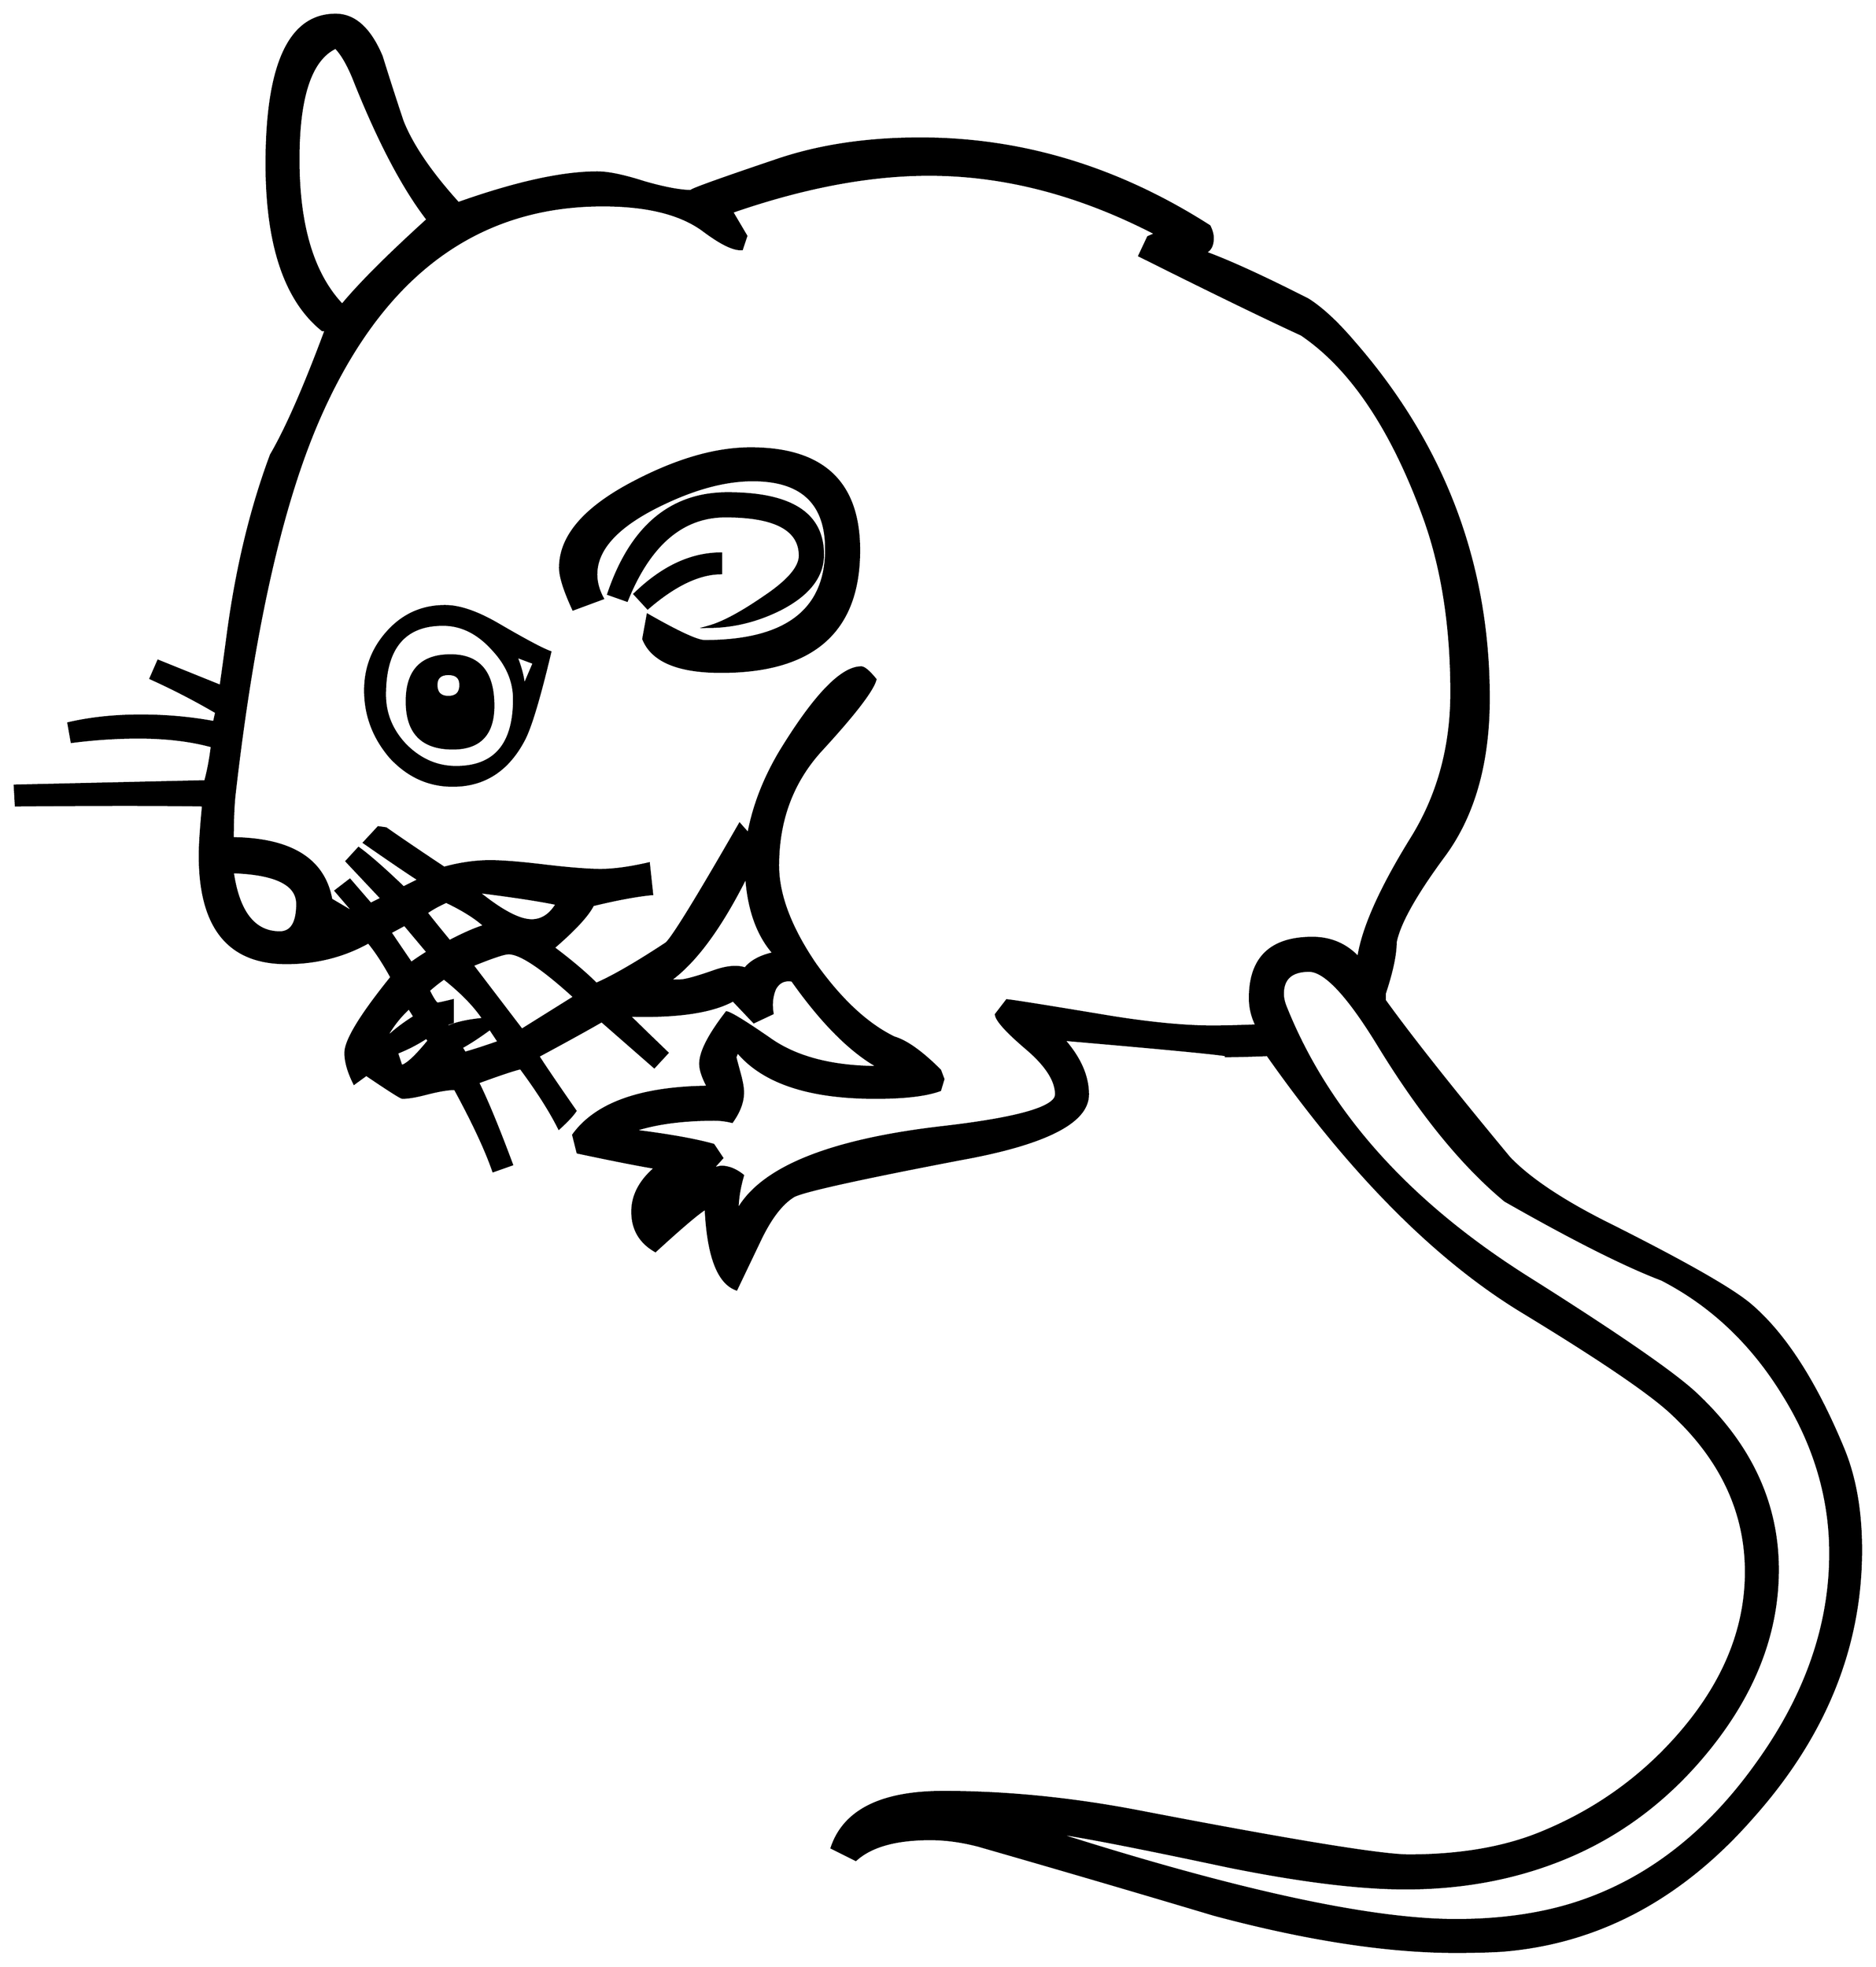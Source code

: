 


\begin{tikzpicture}[y=0.80pt, x=0.80pt, yscale=-1.0, xscale=1.0, inner sep=0pt, outer sep=0pt]
\begin{scope}[shift={(100.0,1678.0)},nonzero rule]
  \path[draw=.,fill=.,line width=1.600pt] (1768.0,-37.0) .. controls
    (1768.0,51.667) and (1735.0,133.0) .. (1669.0,207.0) ..
    controls (1603.667,281.667) and (1527.0,322.333) .. (1439.0,329.0)
    .. controls (1427.0,329.667) and (1413.333,330.0) ..
    (1398.0,330.0) .. controls (1335.333,330.0) and (1261.667,318.667)
    .. (1177.0,296.0) .. controls (1105.667,274.667) and
    (1034.0,253.667) .. (962.0,233.0) .. controls (946.667,229.0)
    and (932.0,227.0) .. (918.0,227.0) .. controls (886.667,227.0)
    and (864.0,233.333) .. (850.0,246.0) -- (828.0,235.0) ..
    controls (839.333,201.0) and (873.333,184.0) .. (930.0,184.0) ..
    controls (988.0,184.0) and (1048.0,190.0) .. (1110.0,202.0)
    .. controls (1248.667,228.667) and (1330.333,242.0) ..
    (1355.0,242.0) .. controls (1401.0,242.0) and (1440.667,235.333)
    .. (1474.0,222.0) .. controls (1525.333,201.333) and
    (1568.667,170.333) .. (1604.0,129.0) .. controls (1643.333,83.0)
    and (1663.0,34.333) .. (1663.0,-17.0) .. controls
    (1663.0,-71.667) and (1640.333,-120.0) .. (1595.0,-162.0) ..
    controls (1575.0,-180.667) and (1529.333,-211.667) ..
    (1458.0,-255.0) .. controls (1379.333,-303.0) and
    (1302.0,-381.0) .. (1226.0,-489.0) .. controls
    (1209.333,-488.333) and (1196.333,-488.0) .. (1187.0,-488.0) ..
    controls (1205.0,-488.0) and (1156.0,-493.0) ..
    (1040.0,-503.0) .. controls (1054.667,-486.333) and
    (1062.0,-469.667) .. (1062.0,-453.0) .. controls
    (1062.0,-427.667) and (1023.333,-408.0) .. (946.0,-394.0) ..
    controls (852.0,-376.0) and (801.0,-364.667) .. (793.0,-360.0)
    .. controls (782.333,-353.333) and (772.333,-340.333) ..
    (763.0,-321.0) .. controls (755.667,-305.667) and (748.333,-290.333)
    .. (741.0,-275.0) .. controls (724.333,-281.0) and
    (715.0,-305.667) .. (713.0,-349.0) .. controls (706.333,-345.0)
    and (691.0,-332.0) .. (667.0,-310.0) .. controls
    (653.0,-318.0) and (646.0,-330.0) .. (646.0,-346.0) ..
    controls (646.0,-360.667) and (653.0,-374.0) .. (667.0,-386.0)
    .. controls (651.0,-388.667) and (627.333,-393.333) ..
    (596.0,-400.0) -- (592.0,-416.0) .. controls (612.667,-444.667)
    and (653.667,-459.333) .. (715.0,-460.0) .. controls
    (710.333,-468.667) and (708.0,-475.667) .. (708.0,-481.0) ..
    controls (708.0,-491.667) and (716.0,-507.333) .. (732.0,-528.0)
    .. controls (736.0,-527.333) and (750.0,-518.667) ..
    (774.0,-502.0) .. controls (798.0,-486.0) and (830.333,-478.0)
    .. (871.0,-478.0) .. controls (845.667,-492.0) and
    (819.333,-518.333) .. (792.0,-557.0) .. controls (784.667,-558.333)
    and (779.333,-555.667) .. (776.0,-549.0) .. controls
    (773.333,-542.333) and (772.667,-535.0) .. (774.0,-527.0) --
    (757.0,-519.0) -- (738.0,-539.0) .. controls (718.667,-528.333)
    and (687.0,-523.667) .. (643.0,-525.0) .. controls
    (647.667,-520.333) and (659.333,-509.0) .. (678.0,-491.0) --
    (666.0,-478.0) .. controls (655.333,-487.333) and (639.333,-501.333)
    .. (618.0,-520.0) .. controls (605.333,-512.667) and
    (586.0,-502.0) .. (560.0,-488.0) .. controls (567.333,-476.667)
    and (578.667,-460.0) .. (594.0,-438.0) .. controls
    (591.333,-434.0) and (586.333,-428.667) .. (579.0,-422.0) ..
    controls (571.0,-438.0) and (559.333,-456.333) .. (544.0,-477.0)
    .. controls (538.0,-475.667) and (525.0,-471.333) ..
    (505.0,-464.0) .. controls (513.0,-448.0) and (523.333,-423.0)
    .. (536.0,-389.0) -- (519.0,-383.0) .. controls
    (512.333,-402.333) and (500.667,-427.333) .. (484.0,-458.0) --
    (483.0,-458.0) .. controls (477.667,-458.0) and (469.667,-456.667)
    .. (459.0,-454.0) .. controls (449.0,-451.333) and
    (441.333,-450.0) .. (436.0,-450.0) .. controls (434.667,-450.0)
    and (423.667,-457.0) .. (403.0,-471.0) -- (392.0,-463.0) ..
    controls (386.667,-473.667) and (384.0,-483.0) .. (384.0,-491.0)
    .. controls (384.0,-502.333) and (398.0,-525.333) ..
    (426.0,-560.0) .. controls (418.667,-573.333) and (411.667,-584.0)
    .. (405.0,-592.0) .. controls (382.333,-579.333) and
    (357.333,-573.0) .. (330.0,-573.0) .. controls (277.333,-573.0)
    and (251.0,-605.667) .. (251.0,-671.0) .. controls
    (251.0,-681.0) and (252.0,-696.333) .. (254.0,-717.0) ..
    controls (216.0,-717.667) and (159.0,-717.667) .. (83.0,-717.0)
    -- (82.0,-735.0) -- (256.0,-739.0) .. controls
    (258.667,-749.0) and (260.667,-759.667) .. (262.0,-771.0) ..
    controls (242.667,-776.333) and (220.333,-779.0) .. (195.0,-779.0)
    .. controls (175.0,-779.0) and (154.667,-777.667) ..
    (134.0,-775.0) -- (131.0,-792.0) .. controls (151.0,-796.667)
    and (173.0,-799.0) .. (197.0,-799.0) .. controls
    (220.333,-799.0) and (242.667,-797.0) .. (264.0,-793.0) --
    (266.0,-802.0) .. controls (246.667,-813.333) and (226.667,-823.667)
    .. (206.0,-833.0) -- (213.0,-849.0) -- (270.0,-826.0) ..
    controls (270.667,-830.0) and (272.667,-844.333) .. (276.0,-869.0)
    .. controls (284.0,-931.0) and (297.333,-987.0) ..
    (316.0,-1037.0) .. controls (330.0,-1061.0) and
    (346.667,-1099.0) .. (366.0,-1151.0) -- (363.0,-1151.0) ..
    controls (329.0,-1178.333) and (312.0,-1229.0) ..
    (312.0,-1303.0) .. controls (312.0,-1393.667) and
    (333.0,-1439.0) .. (375.0,-1439.0) .. controls
    (392.333,-1439.0) and (406.333,-1426.333) .. (417.0,-1401.0) ..
    controls (423.0,-1381.667) and (429.333,-1362.0) ..
    (436.0,-1342.0) .. controls (444.667,-1320.0) and
    (461.667,-1295.0) .. (487.0,-1267.0) .. controls
    (539.667,-1285.667) and (582.0,-1295.0) .. (614.0,-1295.0) ..
    controls (624.0,-1295.0) and (638.333,-1292.0) ..
    (657.0,-1286.0) .. controls (675.667,-1280.667) and
    (690.0,-1278.0) .. (700.0,-1278.0) .. controls
    (696.0,-1278.0) and (722.667,-1287.667) .. (780.0,-1307.0) ..
    controls (818.0,-1319.667) and (861.0,-1326.0) ..
    (909.0,-1326.0) .. controls (1001.667,-1326.0) and
    (1089.667,-1299.333) .. (1173.0,-1246.0) .. controls
    (1175.0,-1242.0) and (1176.0,-1238.333) .. (1176.0,-1235.0) ..
    controls (1176.0,-1228.333) and (1173.667,-1224.0) ..
    (1169.0,-1222.0) .. controls (1191.0,-1214.0) and
    (1222.333,-1199.667) .. (1263.0,-1179.0) .. controls
    (1275.667,-1171.0) and (1289.667,-1158.0) .. (1305.0,-1140.0) ..
    controls (1387.0,-1046.0) and (1428.0,-937.667) ..
    (1428.0,-815.0) .. controls (1428.0,-756.333) and
    (1414.667,-708.667) .. (1388.0,-672.0) .. controls
    (1361.333,-636.0) and (1346.333,-609.333) .. (1343.0,-592.0) ..
    controls (1343.0,-580.667) and (1339.667,-565.0) ..
    (1333.0,-545.0) -- (1333.0,-539.0) .. controls
    (1357.0,-505.667) and (1395.0,-457.667) .. (1447.0,-395.0) ..
    controls (1465.0,-376.333) and (1493.667,-357.0) ..
    (1533.0,-337.0) .. controls (1605.0,-301.0) and
    (1649.667,-275.667) .. (1667.0,-261.0) .. controls
    (1698.333,-234.333) and (1726.667,-190.333) .. (1752.0,-129.0) ..
    controls (1762.667,-103.0) and (1768.0,-72.333) ..
    (1768.0,-37.0) -- cycle(459.0,-1252.0) .. controls
    (436.333,-1281.333) and (413.667,-1324.667) .. (391.0,-1382.0) ..
    controls (385.667,-1394.667) and (380.333,-1403.667) ..
    (375.0,-1409.0) .. controls (352.333,-1398.333) and
    (341.0,-1364.333) .. (341.0,-1307.0) .. controls
    (341.0,-1246.333) and (354.333,-1202.0) .. (381.0,-1174.0) ..
    controls (397.0,-1193.333) and (423.0,-1219.333) ..
    (459.0,-1252.0) -- cycle(1394.0,-820.0) .. controls
    (1394.0,-880.667) and (1385.667,-934.0) .. (1369.0,-980.0) ..
    controls (1339.667,-1060.667) and (1302.333,-1116.333) ..
    (1257.0,-1147.0) .. controls (1223.667,-1162.333) and
    (1174.333,-1186.333) .. (1109.0,-1219.0) -- (1117.0,-1236.0) --
    (1124.0,-1239.0) .. controls (1054.667,-1275.0) and
    (985.667,-1293.0) .. (917.0,-1293.0) .. controls
    (862.333,-1293.0) and (802.333,-1281.667) .. (737.0,-1259.0) --
    (750.0,-1237.0) -- (746.0,-1225.0) .. controls
    (738.667,-1224.333) and (727.0,-1230.0) .. (711.0,-1242.0) ..
    controls (690.333,-1257.333) and (659.667,-1265.0) ..
    (619.0,-1265.0) .. controls (503.667,-1265.0) and
    (417.667,-1201.0) .. (361.0,-1073.0) .. controls
    (326.333,-995.0) and (300.333,-880.667) .. (283.0,-730.0) ..
    controls (281.667,-719.333) and (281.0,-705.0) .. (281.0,-687.0)
    .. controls (334.333,-686.333) and (364.333,-667.667) ..
    (371.0,-631.0) -- (393.0,-618.0) -- (375.0,-639.0) --
    (388.0,-649.0) -- (407.0,-627.0) -- (417.0,-632.0) --
    (385.0,-666.0) -- (396.0,-678.0) .. controls (406.0,-670.667)
    and (419.667,-658.667) .. (437.0,-642.0) -- (451.0,-649.0) ..
    controls (439.667,-656.333) and (423.0,-667.667) .. (401.0,-683.0)
    -- (414.0,-697.0) -- (421.0,-696.0) .. controls
    (432.333,-688.0) and (450.0,-676.0) .. (474.0,-660.0) ..
    controls (488.667,-664.0) and (502.667,-666.0) .. (516.0,-666.0)
    .. controls (527.333,-666.0) and (544.0,-664.667) ..
    (566.0,-662.0) .. controls (588.667,-659.333) and (605.667,-658.0)
    .. (617.0,-658.0) .. controls (629.0,-658.0) and
    (643.667,-660.0) .. (661.0,-664.0) -- (664.0,-636.0) ..
    controls (650.0,-634.667) and (632.0,-631.333) .. (610.0,-626.0)
    .. controls (605.333,-616.667) and (593.333,-603.667) ..
    (574.0,-587.0) .. controls (590.0,-575.0) and (603.0,-564.0)
    .. (613.0,-554.0) .. controls (628.333,-560.667) and
    (649.667,-573.0) .. (677.0,-591.0) .. controls (683.0,-596.333)
    and (705.333,-632.667) .. (744.0,-700.0) -- (752.0,-691.0) ..
    controls (756.667,-716.333) and (766.333,-741.333) .. (781.0,-766.0)
    .. controls (812.333,-817.333) and (837.0,-843.0) ..
    (855.0,-843.0) .. controls (857.667,-843.0) and (862.0,-839.333)
    .. (868.0,-832.0) .. controls (865.333,-822.0) and
    (848.667,-800.333) .. (818.0,-767.0) .. controls (792.0,-738.333)
    and (779.0,-703.333) .. (779.0,-662.0) .. controls
    (779.0,-635.333) and (790.333,-605.333) .. (813.0,-572.0) ..
    controls (836.333,-539.333) and (860.333,-517.0) .. (885.0,-505.0)
    .. controls (896.333,-501.667) and (910.333,-491.667) ..
    (927.0,-475.0) -- (930.0,-467.0) -- (927.0,-457.0) ..
    controls (914.333,-452.333) and (894.667,-450.0) .. (868.0,-450.0)
    .. controls (807.333,-450.0) and (765.333,-464.0) ..
    (742.0,-492.0) -- (740.0,-487.0) .. controls (740.667,-484.333)
    and (742.0,-479.333) .. (744.0,-472.0) .. controls
    (746.0,-464.667) and (747.0,-459.0) .. (747.0,-455.0) ..
    controls (747.0,-446.333) and (743.667,-437.333) .. (737.0,-428.0)
    .. controls (731.667,-429.333) and (726.333,-430.0) ..
    (721.0,-430.0) .. controls (691.667,-430.0) and (667.0,-426.667)
    .. (647.0,-420.0) .. controls (679.0,-416.0) and
    (703.333,-411.667) .. (720.0,-407.0) -- (728.0,-395.0) --
    (719.0,-385.0) .. controls (721.0,-385.667) and (723.667,-386.333)
    .. (727.0,-387.0) .. controls (733.667,-387.0) and
    (740.333,-384.333) .. (747.0,-379.0) .. controls (743.667,-367.667)
    and (742.0,-357.0) .. (742.0,-347.0) .. controls
    (763.333,-385.667) and (825.333,-411.0) .. (928.0,-423.0) ..
    controls (998.0,-431.0) and (1033.0,-441.0) ..
    (1033.0,-453.0) .. controls (1033.0,-465.667) and
    (1024.0,-479.667) .. (1006.0,-495.0) .. controls
    (988.0,-510.333) and (978.667,-520.667) .. (978.0,-526.0) --
    (988.0,-539.0) .. controls (994.667,-538.333) and
    (1026.0,-533.333) .. (1082.0,-524.0) .. controls
    (1119.333,-518.0) and (1150.667,-515.0) .. (1176.0,-515.0) ..
    controls (1185.333,-515.0) and (1198.667,-515.333) ..
    (1216.0,-516.0) .. controls (1212.0,-524.0) and
    (1210.0,-532.333) .. (1210.0,-541.0) .. controls
    (1210.0,-577.667) and (1229.0,-596.0) .. (1267.0,-596.0) ..
    controls (1283.667,-596.0) and (1297.667,-590.0) ..
    (1309.0,-578.0) .. controls (1313.0,-604.667) and
    (1329.0,-640.667) .. (1357.0,-686.0) .. controls
    (1381.667,-725.333) and (1394.0,-770.0) .. (1394.0,-820.0) --
    cycle(1740.0,-34.0) .. controls (1740.0,-84.667) and
    (1725.667,-133.0) .. (1697.0,-179.0) .. controls
    (1668.333,-225.667) and (1631.333,-260.667) .. (1586.0,-284.0) ..
    controls (1552.667,-296.667) and (1505.0,-320.667) ..
    (1443.0,-356.0) .. controls (1404.333,-388.0) and
    (1366.0,-435.0) .. (1328.0,-497.0) .. controls
    (1300.0,-543.0) and (1278.667,-566.0) .. (1264.0,-566.0) ..
    controls (1248.0,-566.0) and (1240.0,-559.0) ..
    (1240.0,-545.0) .. controls (1240.0,-541.0) and
    (1241.0,-536.667) .. (1243.0,-532.0) .. controls
    (1281.667,-436.0) and (1355.667,-353.667) .. (1465.0,-285.0) ..
    controls (1546.333,-233.667) and (1597.0,-198.667) ..
    (1617.0,-180.0) .. controls (1667.0,-133.333) and
    (1692.0,-79.667) .. (1692.0,-19.0) .. controls (1692.0,38.333)
    and (1671.0,93.0) .. (1629.0,145.0) .. controls
    (1589.667,193.667) and (1542.0,228.333) .. (1486.0,249.0) ..
    controls (1444.667,264.333) and (1400.0,272.0) .. (1352.0,272.0)
    .. controls (1310.0,272.0) and (1256.0,265.333) ..
    (1190.0,252.0) .. controls (1105.333,234.0) and (1052.0,223.667)
    .. (1030.0,221.0) .. controls (1197.333,274.333) and
    (1320.0,301.0) .. (1398.0,301.0) .. controls (1440.667,301.0)
    and (1478.667,295.333) .. (1512.0,284.0) .. controls
    (1574.667,262.667) and (1628.333,220.667) .. (1673.0,158.0) ..
    controls (1717.667,96.0) and (1740.0,32.0) .. (1740.0,-34.0)
    -- cycle(775.0,-582.0) .. controls (760.333,-598.667) and
    (752.0,-622.0) .. (750.0,-652.0) .. controls (726.667,-605.333)
    and (703.333,-573.667) .. (680.0,-557.0) -- (689.0,-557.0) ..
    controls (693.667,-557.0) and (703.667,-559.667) .. (719.0,-565.0)
    .. controls (731.667,-569.667) and (741.667,-570.667) ..
    (749.0,-568.0) .. controls (754.333,-574.667) and (763.0,-579.333)
    .. (775.0,-582.0) -- cycle(577.0,-627.0) .. controls
    (561.0,-630.333) and (537.0,-634.0) .. (505.0,-638.0) ..
    controls (526.333,-620.667) and (542.667,-612.0) .. (554.0,-612.0)
    .. controls (563.333,-612.0) and (571.0,-617.0) ..
    (577.0,-627.0) -- cycle(511.0,-607.0) .. controls
    (503.0,-614.333) and (491.333,-621.667) .. (476.0,-629.0) ..
    controls (468.667,-625.667) and (462.667,-622.333) .. (458.0,-619.0)
    .. controls (462.667,-613.0) and (469.667,-604.333) ..
    (479.0,-593.0) .. controls (491.667,-599.667) and (502.333,-604.333)
    .. (511.0,-607.0) -- cycle(593.0,-542.0) .. controls
    (563.667,-568.667) and (543.667,-582.0) .. (533.0,-582.0) ..
    controls (529.0,-582.0) and (518.0,-578.333) .. (500.0,-571.0)
    -- (545.0,-512.0) .. controls (555.667,-518.667) and
    (571.667,-528.667) .. (593.0,-542.0) -- cycle(459.0,-583.0) --
    (438.0,-608.0) -- (425.0,-601.0) .. controls (429.0,-595.0)
    and (435.333,-585.667) .. (444.0,-573.0) .. controls
    (448.667,-576.333) and (453.667,-579.667) .. (459.0,-583.0) --
    cycle(510.0,-522.0) .. controls (502.0,-534.0) and
    (490.0,-546.333) .. (474.0,-559.0) .. controls (470.0,-556.333)
    and (465.333,-552.667) .. (460.0,-548.0) .. controls
    (464.0,-540.0) and (466.667,-536.0) .. (468.0,-536.0) ..
    controls (469.333,-536.0) and (474.0,-537.0) .. (482.0,-539.0)
    -- (482.0,-519.0) -- (476.0,-517.0) -- (478.0,-515.0) ..
    controls (485.333,-518.333) and (496.0,-520.667) .. (510.0,-522.0)
    -- cycle(524.0,-501.0) -- (516.0,-513.0) .. controls
    (506.0,-505.667) and (497.333,-500.0) .. (490.0,-496.0) --
    (493.0,-491.0) .. controls (500.333,-493.0) and (510.667,-496.333)
    .. (524.0,-501.0) -- cycle(447.0,-524.0) -- (442.0,-532.0)
    .. controls (432.667,-523.333) and (425.333,-513.667) ..
    (420.0,-503.0) .. controls (427.333,-510.333) and (436.333,-517.333)
    .. (447.0,-524.0) -- cycle(340.0,-627.0) .. controls
    (340.0,-645.0) and (320.333,-654.667) .. (281.0,-656.0) ..
    controls (286.333,-619.333) and (300.667,-601.0) .. (324.0,-601.0)
    .. controls (334.667,-601.0) and (340.0,-609.667) ..
    (340.0,-627.0) -- cycle(460.0,-502.0) -- (458.0,-505.0) ..
    controls (450.0,-499.667) and (441.0,-495.0) .. (431.0,-491.0)
    -- (435.0,-479.0) .. controls (439.667,-479.667) and
    (448.0,-487.333) .. (460.0,-502.0) -- cycle(820.0,-946.0) ..
    controls (820.0,-926.0) and (807.0,-909.333) .. (781.0,-896.0)
    .. controls (759.667,-885.333) and (737.667,-880.0) ..
    (715.0,-880.0) .. controls (727.667,-883.333) and (744.667,-892.333)
    .. (766.0,-907.0) .. controls (788.0,-921.667) and
    (799.0,-934.333) .. (799.0,-945.0) .. controls (799.0,-969.0)
    and (776.333,-981.0) .. (731.0,-981.0) .. controls
    (691.667,-981.0) and (661.667,-955.333) .. (641.0,-904.0) --
    (624.0,-910.0) .. controls (644.667,-971.333) and
    (681.0,-1002.0) .. (733.0,-1002.0) .. controls
    (791.0,-1002.0) and (820.0,-983.333) .. (820.0,-946.0) --
    cycle(853.0,-950.0) .. controls (853.0,-876.0) and
    (811.0,-839.0) .. (727.0,-839.0) .. controls (687.667,-839.0)
    and (664.0,-849.0) .. (656.0,-869.0) -- (660.0,-891.0) ..
    controls (688.0,-875.0) and (705.333,-867.0) .. (712.0,-867.0)
    .. controls (786.0,-867.0) and (823.0,-895.0) ..
    (823.0,-951.0) .. controls (823.0,-993.0) and
    (800.667,-1014.0) .. (756.0,-1014.0) .. controls
    (730.0,-1014.0) and (701.0,-1006.0) .. (669.0,-990.0) ..
    controls (631.667,-971.333) and (613.0,-950.667) .. (613.0,-928.0)
    .. controls (613.0,-920.667) and (615.0,-913.333) ..
    (619.0,-906.0) -- (592.0,-896.0) .. controls (584.0,-913.333)
    and (580.0,-926.0) .. (580.0,-934.0) .. controls
    (580.0,-962.667) and (602.333,-988.667) .. (647.0,-1012.0) ..
    controls (686.333,-1032.667) and (722.0,-1043.0) ..
    (754.0,-1043.0) .. controls (820.0,-1043.0) and
    (853.0,-1012.0) .. (853.0,-950.0) -- cycle(727.0,-929.0) ..
    controls (707.0,-929.0) and (684.667,-918.333) .. (660.0,-897.0)
    -- (648.0,-910.0) .. controls (673.333,-934.667) and
    (699.667,-947.0) .. (727.0,-947.0) -- (727.0,-929.0) --
    cycle(571.0,-857.0) .. controls (561.0,-815.0) and
    (553.0,-788.333) .. (547.0,-777.0) .. controls (532.333,-749.0)
    and (510.667,-735.0) .. (482.0,-735.0) .. controls
    (460.0,-735.0) and (441.0,-743.667) .. (425.0,-761.0) ..
    controls (409.667,-779.0) and (402.0,-799.333) .. (402.0,-822.0)
    .. controls (402.0,-842.667) and (409.0,-860.667) ..
    (423.0,-876.0) .. controls (437.0,-891.333) and (454.333,-899.0)
    .. (475.0,-899.0) .. controls (488.333,-899.0) and
    (504.667,-893.333) .. (524.0,-882.0) .. controls (548.0,-868.0)
    and (563.667,-859.667) .. (571.0,-857.0) -- cycle(556.0,-847.0)
    .. controls (556.0,-847.0) and (550.667,-849.0) ..
    (540.0,-853.0) .. controls (544.0,-843.0) and (546.333,-834.0)
    .. (547.0,-826.0) -- (556.0,-847.0) -- cycle(538.0,-814.0)
    .. controls (538.0,-830.667) and (531.333,-846.0) ..
    (518.0,-860.0) .. controls (504.667,-874.667) and (489.667,-882.0)
    .. (473.0,-882.0) .. controls (437.667,-882.0) and
    (420.0,-860.667) .. (420.0,-818.0) .. controls (420.0,-800.667)
    and (426.333,-785.333) .. (439.0,-772.0) .. controls
    (452.333,-758.667) and (467.667,-752.0) .. (485.0,-752.0) ..
    controls (520.333,-752.0) and (538.0,-772.667) .. (538.0,-814.0)
    -- cycle(519.0,-808.0) .. controls (519.0,-782.0) and
    (506.667,-769.0) .. (482.0,-769.0) .. controls (454.0,-769.0)
    and (440.0,-783.333) .. (440.0,-812.0) .. controls
    (440.0,-840.0) and (453.333,-854.0) .. (480.0,-854.0) ..
    controls (506.0,-854.0) and (519.0,-838.667) .. (519.0,-808.0)
    -- cycle(489.0,-827.0) .. controls (489.0,-833.667) and
    (485.333,-837.0) .. (478.0,-837.0) .. controls (470.667,-837.0)
    and (467.0,-833.667) .. (467.0,-827.0) .. controls
    (467.0,-819.667) and (470.667,-816.0) .. (478.0,-816.0) ..
    controls (485.333,-816.0) and (489.0,-819.667) .. (489.0,-827.0)
    -- cycle;
\end{scope}

\end{tikzpicture}

